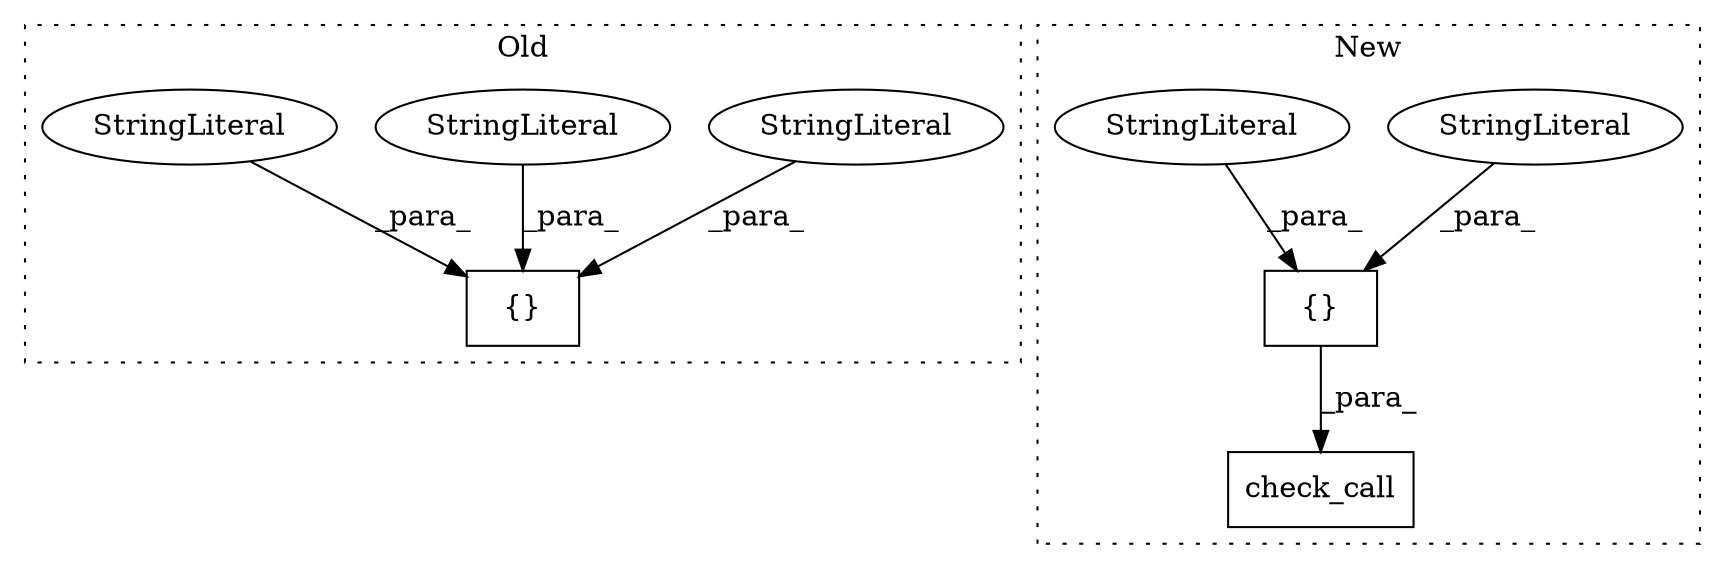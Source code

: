 digraph G {
subgraph cluster0 {
1 [label="{}" a="4" s="3512,3568" l="1,1" shape="box"];
4 [label="StringLiteral" a="45" s="3528" l="16" shape="ellipse"];
5 [label="StringLiteral" a="45" s="3545" l="8" shape="ellipse"];
6 [label="StringLiteral" a="45" s="3554" l="14" shape="ellipse"];
label = "Old";
style="dotted";
}
subgraph cluster1 {
2 [label="check_call" a="32" s="2775,2839" l="11,1" shape="box"];
3 [label="{}" a="4" s="2798,2838" l="1,1" shape="box"];
7 [label="StringLiteral" a="45" s="2820" l="7" shape="ellipse"];
8 [label="StringLiteral" a="45" s="2814" l="5" shape="ellipse"];
label = "New";
style="dotted";
}
3 -> 2 [label="_para_"];
4 -> 1 [label="_para_"];
5 -> 1 [label="_para_"];
6 -> 1 [label="_para_"];
7 -> 3 [label="_para_"];
8 -> 3 [label="_para_"];
}